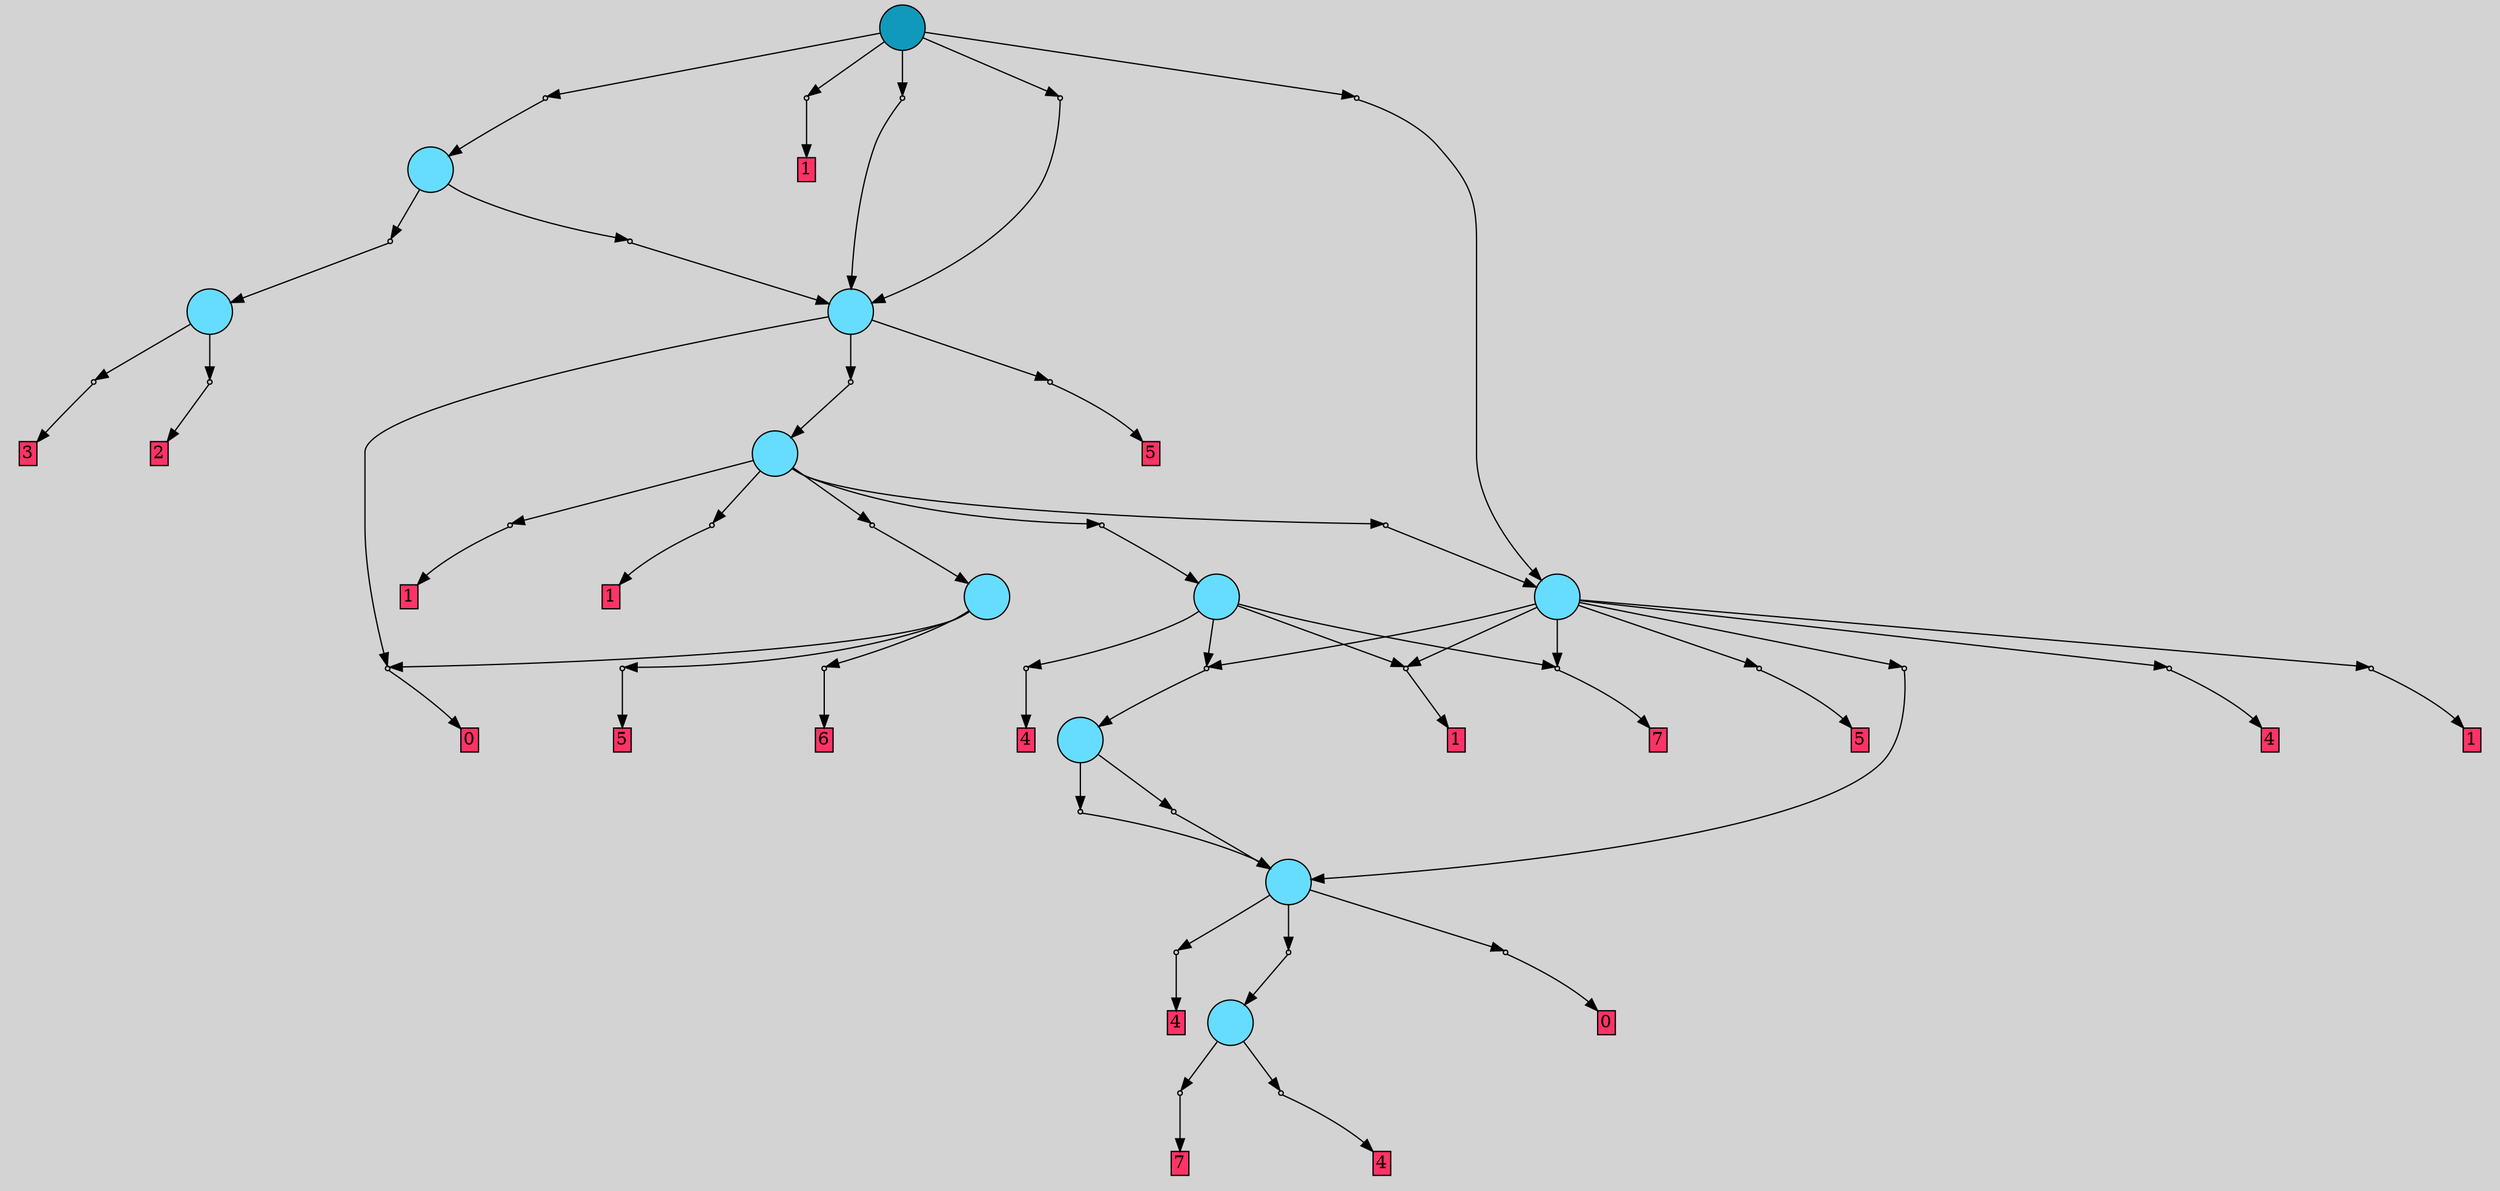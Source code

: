 // File exported with GEGELATI v1.3.1
// On the 2024-04-12 16:00:31
// With the File::TPGGraphDotExporter
digraph{
	graph[pad = "0.212, 0.055" bgcolor = lightgray]
	node[shape=circle style = filled label = ""]
		T0 [fillcolor="#66ddff"]
		T1 [fillcolor="#66ddff"]
		T2 [fillcolor="#66ddff"]
		T3 [fillcolor="#66ddff"]
		T4 [fillcolor="#66ddff"]
		T5 [fillcolor="#66ddff"]
		T6 [fillcolor="#66ddff"]
		T7 [fillcolor="#66ddff"]
		T8 [fillcolor="#66ddff"]
		T9 [fillcolor="#66ddff"]
		T10 [fillcolor="#1199bb"]
		P0 [fillcolor="#cccccc" shape=point] //
		I0 [shape=box style=invis label="5|0&3|4#4|7&#92;n"]
		P0 -> I0[style=invis]
		A0 [fillcolor="#ff3366" shape=box margin=0.03 width=0 height=0 label="2"]
		T0 -> P0 -> A0
		P1 [fillcolor="#cccccc" shape=point] //
		I1 [shape=box style=invis label=""]
		P1 -> I1[style=invis]
		A1 [fillcolor="#ff3366" shape=box margin=0.03 width=0 height=0 label="3"]
		T0 -> P1 -> A1
		P2 [fillcolor="#cccccc" shape=point] //
		I2 [shape=box style=invis label=""]
		P2 -> I2[style=invis]
		A2 [fillcolor="#ff3366" shape=box margin=0.03 width=0 height=0 label="5"]
		T1 -> P2 -> A2
		P3 [fillcolor="#cccccc" shape=point] //
		I3 [shape=box style=invis label="3|0&1|7#1|5&#92;n"]
		P3 -> I3[style=invis]
		A3 [fillcolor="#ff3366" shape=box margin=0.03 width=0 height=0 label="6"]
		T1 -> P3 -> A3
		P4 [fillcolor="#cccccc" shape=point] //
		I4 [shape=box style=invis label="4|0&1|3#2|3&#92;n"]
		P4 -> I4[style=invis]
		A4 [fillcolor="#ff3366" shape=box margin=0.03 width=0 height=0 label="0"]
		T1 -> P4 -> A4
		P5 [fillcolor="#cccccc" shape=point] //
		I5 [shape=box style=invis label="8|0&1|4#4|3&#92;n"]
		P5 -> I5[style=invis]
		A5 [fillcolor="#ff3366" shape=box margin=0.03 width=0 height=0 label="7"]
		T2 -> P5 -> A5
		P6 [fillcolor="#cccccc" shape=point] //
		I6 [shape=box style=invis label="1|0&4|0#2|6&#92;n"]
		P6 -> I6[style=invis]
		A6 [fillcolor="#ff3366" shape=box margin=0.03 width=0 height=0 label="4"]
		T2 -> P6 -> A6
		P7 [fillcolor="#cccccc" shape=point] //
		I7 [shape=box style=invis label="2|0&3|0#1|4&#92;n"]
		P7 -> I7[style=invis]
		A7 [fillcolor="#ff3366" shape=box margin=0.03 width=0 height=0 label="4"]
		T3 -> P7 -> A7
		P8 [fillcolor="#cccccc" shape=point] //
		I8 [shape=box style=invis label="4|0&3|1#1|3&#92;n"]
		P8 -> I8[style=invis]
		T3 -> P8 -> T2
		P9 [fillcolor="#cccccc" shape=point] //
		I9 [shape=box style=invis label="5|0&2|4#2|4&#92;n"]
		P9 -> I9[style=invis]
		A8 [fillcolor="#ff3366" shape=box margin=0.03 width=0 height=0 label="0"]
		T3 -> P9 -> A8
		P10 [fillcolor="#cccccc" shape=point] //
		I10 [shape=box style=invis label="1|0&1|1#4|6&#92;n"]
		P10 -> I10[style=invis]
		T4 -> P10 -> T3
		P11 [fillcolor="#cccccc" shape=point] //
		I11 [shape=box style=invis label="8|0&2|3#3|0&#92;n"]
		P11 -> I11[style=invis]
		T4 -> P11 -> T3
		P12 [fillcolor="#cccccc" shape=point] //
		I12 [shape=box style=invis label="2|0&3|6#2|3&#92;n"]
		P12 -> I12[style=invis]
		A9 [fillcolor="#ff3366" shape=box margin=0.03 width=0 height=0 label="1"]
		T5 -> P12 -> A9
		P13 [fillcolor="#cccccc" shape=point] //
		I13 [shape=box style=invis label="1|0&0|0#4|5&#92;n"]
		P13 -> I13[style=invis]
		T5 -> P13 -> T3
		P14 [fillcolor="#cccccc" shape=point] //
		I14 [shape=box style=invis label="2|0&2|6#3|7&#92;n"]
		P14 -> I14[style=invis]
		A10 [fillcolor="#ff3366" shape=box margin=0.03 width=0 height=0 label="7"]
		T5 -> P14 -> A10
		P15 [fillcolor="#cccccc" shape=point] //
		I15 [shape=box style=invis label="4|0&4|5#2|3&#92;n"]
		P15 -> I15[style=invis]
		A11 [fillcolor="#ff3366" shape=box margin=0.03 width=0 height=0 label="4"]
		T5 -> P15 -> A11
		P16 [fillcolor="#cccccc" shape=point] //
		I16 [shape=box style=invis label="1|3&2|3#3|2&#92;n2|0&3|6#0|3&#92;n"]
		P16 -> I16[style=invis]
		A12 [fillcolor="#ff3366" shape=box margin=0.03 width=0 height=0 label="1"]
		T5 -> P16 -> A12
		P17 [fillcolor="#cccccc" shape=point] //
		I17 [shape=box style=invis label="8|0&2|1#0|0&#92;n"]
		P17 -> I17[style=invis]
		T5 -> P17 -> T4
		P18 [fillcolor="#cccccc" shape=point] //
		I18 [shape=box style=invis label="3|0&3|5#0|3&#92;n"]
		P18 -> I18[style=invis]
		A13 [fillcolor="#ff3366" shape=box margin=0.03 width=0 height=0 label="5"]
		T5 -> P18 -> A13
		T6 -> P14
		P19 [fillcolor="#cccccc" shape=point] //
		I19 [shape=box style=invis label="4|0&4|5#2|3&#92;n"]
		P19 -> I19[style=invis]
		A14 [fillcolor="#ff3366" shape=box margin=0.03 width=0 height=0 label="4"]
		T6 -> P19 -> A14
		T6 -> P17
		T6 -> P12
		P20 [fillcolor="#cccccc" shape=point] //
		I20 [shape=box style=invis label="2|0&3|6#1|1&#92;n"]
		P20 -> I20[style=invis]
		T7 -> P20 -> T5
		P21 [fillcolor="#cccccc" shape=point] //
		I21 [shape=box style=invis label="2|0&3|4#2|1&#92;n"]
		P21 -> I21[style=invis]
		A15 [fillcolor="#ff3366" shape=box margin=0.03 width=0 height=0 label="1"]
		T7 -> P21 -> A15
		P22 [fillcolor="#cccccc" shape=point] //
		I22 [shape=box style=invis label="8|3&1|4#1|1&#92;n2|0&3|4#0|3&#92;n"]
		P22 -> I22[style=invis]
		A16 [fillcolor="#ff3366" shape=box margin=0.03 width=0 height=0 label="1"]
		T7 -> P22 -> A16
		P23 [fillcolor="#cccccc" shape=point] //
		I23 [shape=box style=invis label="2|0&1|6#3|4&#92;n"]
		P23 -> I23[style=invis]
		T7 -> P23 -> T1
		P24 [fillcolor="#cccccc" shape=point] //
		I24 [shape=box style=invis label="1|0&2|0#4|2&#92;n"]
		P24 -> I24[style=invis]
		T7 -> P24 -> T6
		P25 [fillcolor="#cccccc" shape=point] //
		I25 [shape=box style=invis label="4|6&4|0#3|0&#92;n3|0&0|6#0|1&#92;n"]
		P25 -> I25[style=invis]
		T8 -> P25 -> T7
		P26 [fillcolor="#cccccc" shape=point] //
		I26 [shape=box style=invis label="3|0&3|5#0|3&#92;n"]
		P26 -> I26[style=invis]
		A17 [fillcolor="#ff3366" shape=box margin=0.03 width=0 height=0 label="5"]
		T8 -> P26 -> A17
		T8 -> P4
		P27 [fillcolor="#cccccc" shape=point] //
		I27 [shape=box style=invis label="2|0&4|6#4|0&#92;n"]
		P27 -> I27[style=invis]
		T9 -> P27 -> T8
		P28 [fillcolor="#cccccc" shape=point] //
		I28 [shape=box style=invis label="8|0&3|5#4|7&#92;n"]
		P28 -> I28[style=invis]
		T9 -> P28 -> T0
		P29 [fillcolor="#cccccc" shape=point] //
		I29 [shape=box style=invis label="3|0&2|7#2|0&#92;n"]
		P29 -> I29[style=invis]
		T10 -> P29 -> T9
		P30 [fillcolor="#cccccc" shape=point] //
		I30 [shape=box style=invis label="2|3&2|3#3|2&#92;n2|0&3|4#0|3&#92;n"]
		P30 -> I30[style=invis]
		A18 [fillcolor="#ff3366" shape=box margin=0.03 width=0 height=0 label="1"]
		T10 -> P30 -> A18
		P31 [fillcolor="#cccccc" shape=point] //
		I31 [shape=box style=invis label="2|0&4|6#4|0&#92;n"]
		P31 -> I31[style=invis]
		T10 -> P31 -> T8
		P32 [fillcolor="#cccccc" shape=point] //
		I32 [shape=box style=invis label="2|5&4|1#1|0&#92;n1|0&0|5#0|5&#92;n"]
		P32 -> I32[style=invis]
		T10 -> P32 -> T5
		P33 [fillcolor="#cccccc" shape=point] //
		I33 [shape=box style=invis label="8|3&1|3#1|1&#92;n2|0&3|4#0|3&#92;n"]
		P33 -> I33[style=invis]
		T10 -> P33 -> T8
		{ rank= same T10 }
}
